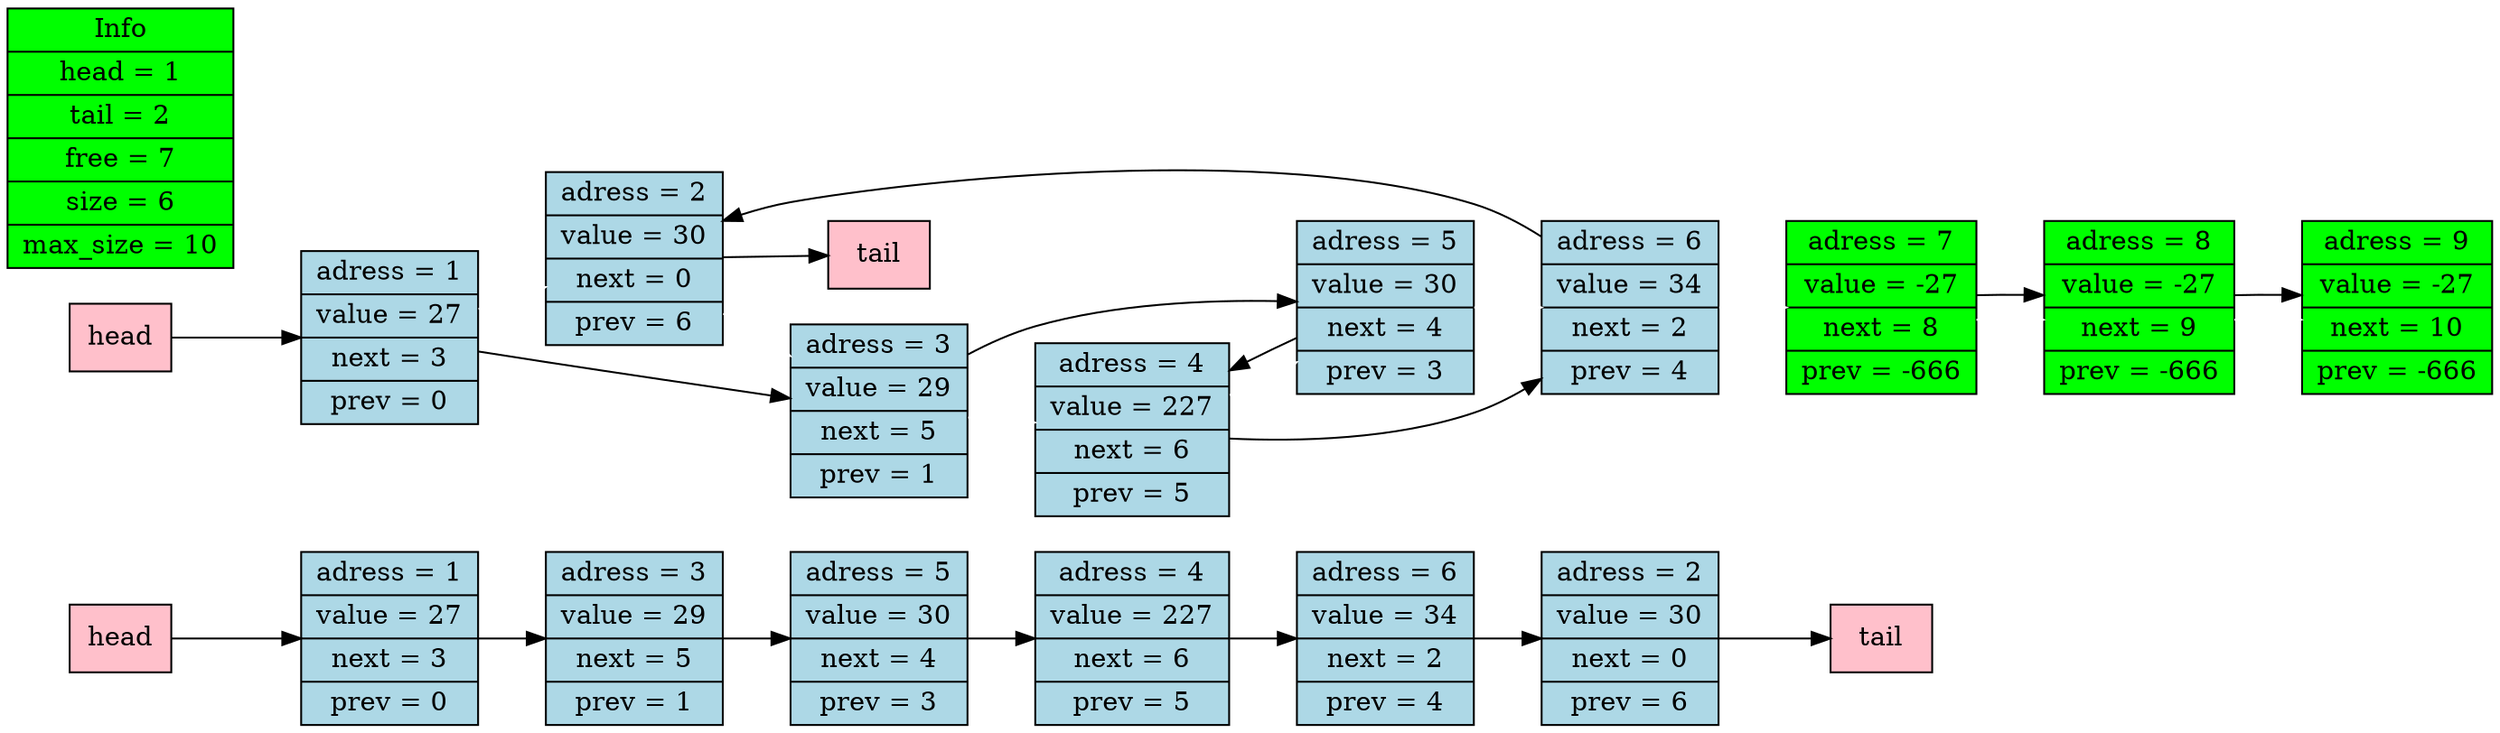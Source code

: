digraph First{
node [shape="record", style="filled", fillcolor="pink"];
rankdir="LR";
dpi="300";
"head" [label = "head"];
"tail" [label = "tail"];
"head1" [label = "head"];
"tail1" [label = "tail"];
node [fillcolor="lightblue"];
"box0"  [label = "adress = 1|value = 27|next = 3|prev = 0"];

"box1"  [label = "adress = 3|value = 29|next = 5|prev = 1"];

"box2"  [label = "adress = 5|value = 30|next = 4|prev = 3"];

"box3"  [label = "adress = 4|value = 227|next = 6|prev = 5"];

"box4"  [label = "adress = 6|value = 34|next = 2|prev = 4"];

"box5"  [label = "adress = 2|value = 30|next = 0|prev = 6"];

"box6"  [label = "adress = 1|value = 27|next = 3|prev = 0"];

"box7"  [label = "adress = 2|value = 30|next = 0|prev = 6"];

"box8"  [label = "adress = 3|value = 29|next = 5|prev = 1"];

"box9"  [label = "adress = 4|value = 227|next = 6|prev = 5"];

"box10"  [label = "adress = 5|value = 30|next = 4|prev = 3"];

"box11"  [label = "adress = 6|value = 34|next = 2|prev = 4"];

node [fillcolor="green"];
"box12"  [label = "adress = 7|value = -27|next = 8|prev = -666"];

node [fillcolor="lightblue"];
node [fillcolor="green"];
"box13"  [label = "adress = 8|value = -27|next = 9|prev = -666"];

node [fillcolor="lightblue"];
node [fillcolor="green"];
"box14"  [label = "adress = 9|value = -27|next = 10|prev = -666"];

node [fillcolor="lightblue"];
"head"->"box0";
"box0" -> "box1";
"box1" -> "box2";
"box2" -> "box3";
"box3" -> "box4";
"box4" -> "box5";
"box5" -> "tail";

"head1"->"box6";
edge[color="white"];
"box6" -> "box7";
"box7" -> "box8";
"box8" -> "box9";
"box9" -> "box10";
"box10" -> "box11";
"box11" -> "box12";
"box12" -> "box13";
"box13" -> "box14";
edge[color="black"];
"box6" -> "box8";
"box8" -> "box10";
"box10" -> "box9";
"box9" -> "box11";
"box11" -> "box7";
"box12" -> "box13";
"box13" -> "box14";
"box7"->"tail1";
node [fillcolor="green"];"info" [label = "Info|head = 1|tail = 2|free = 7|size = 6|max_size = 10"]
}
